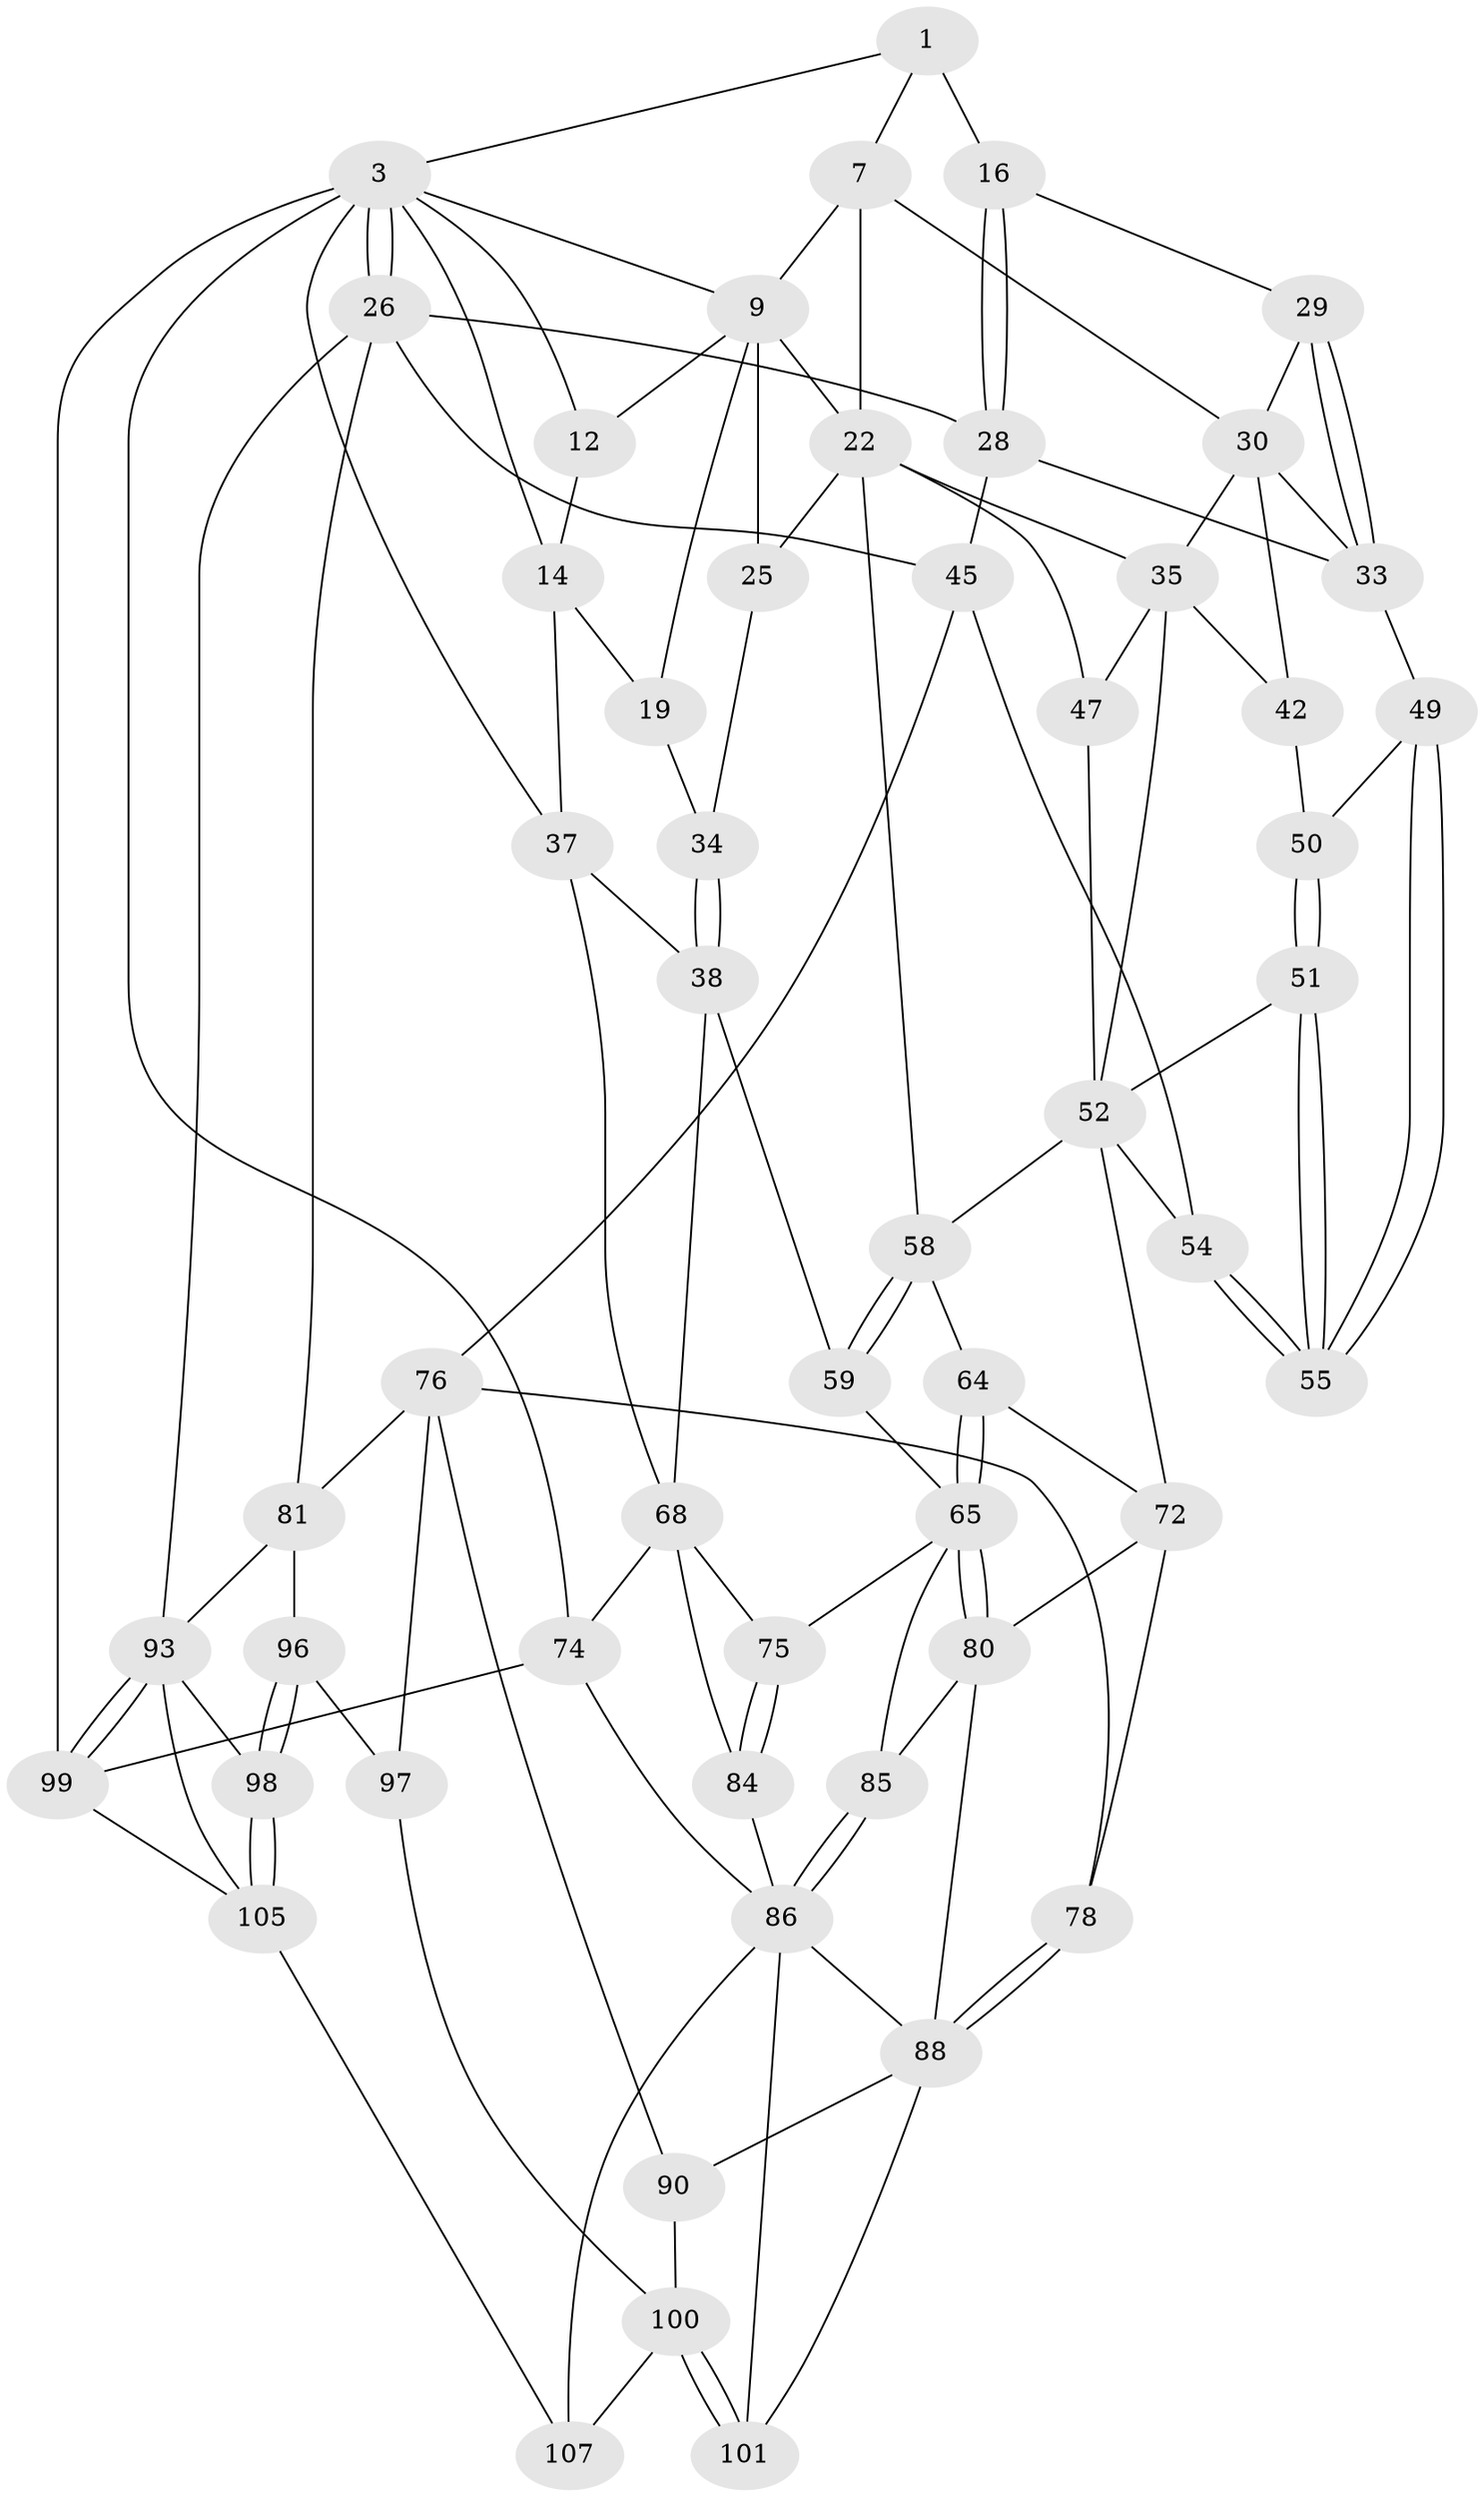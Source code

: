 // original degree distribution, {3: 0.01834862385321101, 4: 0.21100917431192662, 6: 0.1834862385321101, 5: 0.5871559633027523}
// Generated by graph-tools (version 1.1) at 2025/16/03/09/25 04:16:54]
// undirected, 54 vertices, 123 edges
graph export_dot {
graph [start="1"]
  node [color=gray90,style=filled];
  1 [pos="+0.5566878203434853+0",super="+6+2"];
  3 [pos="+1+0",super="+4"];
  7 [pos="+0.6192876646528149+0.14992860049880416",super="+8"];
  9 [pos="+0.4556922654583811+0.1140635182741423",super="+10"];
  12 [pos="+0.21914306335549663+0"];
  14 [pos="+0.06951144430550905+0.10438453240498931",super="+21+15"];
  16 [pos="+0.8367169074080005+0.07501791645264431",super="+17"];
  19 [pos="+0.18098547039871585+0.12683774078928378",super="+20"];
  22 [pos="+0.499867058513611+0.30384398620208375",super="+23"];
  25 [pos="+0.284079781611576+0.31163963660824107"];
  26 [pos="+1+0.2453309463561338",super="+27+70"];
  28 [pos="+0.956642182657346+0.2468769299333824",super="+32"];
  29 [pos="+0.7519526942637171+0.285328263339664"];
  30 [pos="+0.7465306566370538+0.28637228060188785",super="+31+41"];
  33 [pos="+0.8207549256635027+0.330986250908857",super="+44"];
  34 [pos="+0.2396039714706158+0.32067275068230244"];
  35 [pos="+0.5697594192785411+0.332306233534816",super="+36+43"];
  37 [pos="+0+0.2907141011090941",super="+40"];
  38 [pos="+0.22949398727567813+0.33363292650318715",super="+39+60"];
  42 [pos="+0.6709141735027787+0.3364282555303162"];
  45 [pos="+0.9452818487366219+0.5689953845185266",super="+46"];
  47 [pos="+0.4870021156353005+0.4285806442201225"];
  49 [pos="+0.7399735849623168+0.4135924680058303"];
  50 [pos="+0.6886830571714901+0.3971072590156994"];
  51 [pos="+0.6601819374142852+0.47149845360935"];
  52 [pos="+0.5984418120303979+0.45656662674953863",super="+56"];
  54 [pos="+0.7628965709732252+0.560032518515566"];
  55 [pos="+0.7548576694531464+0.5491276849070408"];
  58 [pos="+0.37797800881509913+0.4598755513391922",super="+62"];
  59 [pos="+0.2752837578232819+0.5636934948836563"];
  64 [pos="+0.4437905095948714+0.6183819427481083"];
  65 [pos="+0.3572549355106086+0.6503670332216918",super="+66"];
  68 [pos="+0.0829474478891389+0.5966648130451856",super="+69"];
  72 [pos="+0.5161457857515716+0.624096047543101",super="+79"];
  74 [pos="+0+1"];
  75 [pos="+0.16022687398361865+0.6705449375881019"];
  76 [pos="+0.8175734636912229+0.6173085341005438",super="+77+83"];
  78 [pos="+0.5543907218754814+0.6847486191645239"];
  80 [pos="+0.43958589999492315+0.7889705386616496",super="+87"];
  81 [pos="+0.8889663900628336+0.8080074711598636",super="+82"];
  84 [pos="+0.1093605420448556+0.8148472593505584"];
  85 [pos="+0.3011142898187437+0.7617841104086795"];
  86 [pos="+0.1765170974831783+0.8792061826119867",super="+104"];
  88 [pos="+0.5801551425730064+0.819889758552507",super="+89"];
  90 [pos="+0.6775469275973057+0.8408348694503113",super="+91"];
  93 [pos="+1+0.7930640497123601",super="+94"];
  96 [pos="+0.8425679555397925+0.877441859822687"];
  97 [pos="+0.7196714144891306+0.883240589808472"];
  98 [pos="+0.8738525622091275+0.9239032299562903"];
  99 [pos="+1+1"];
  100 [pos="+0.5783424329569115+0.956618057987784",super="+103"];
  101 [pos="+0.4685361317248165+1"];
  105 [pos="+0.8850405620631573+0.9891787910184183",super="+106"];
  107 [pos="+0.7985940171370646+1"];
  1 -- 7;
  1 -- 16 [weight=2];
  1 -- 3;
  3 -- 26;
  3 -- 26;
  3 -- 99;
  3 -- 37;
  3 -- 9;
  3 -- 74;
  3 -- 12;
  3 -- 14;
  7 -- 30;
  7 -- 9;
  7 -- 22;
  9 -- 19;
  9 -- 22;
  9 -- 12;
  9 -- 25;
  12 -- 14;
  14 -- 37;
  14 -- 19 [weight=2];
  16 -- 28;
  16 -- 28;
  16 -- 29;
  19 -- 34;
  22 -- 58;
  22 -- 25;
  22 -- 47;
  22 -- 35;
  25 -- 34;
  26 -- 28;
  26 -- 45 [weight=2];
  26 -- 81;
  26 -- 93;
  28 -- 33;
  28 -- 45;
  29 -- 30;
  29 -- 33;
  29 -- 33;
  30 -- 35;
  30 -- 33;
  30 -- 42;
  33 -- 49;
  34 -- 38;
  34 -- 38;
  35 -- 47;
  35 -- 42;
  35 -- 52;
  37 -- 38;
  37 -- 68;
  38 -- 59;
  38 -- 68;
  42 -- 50;
  45 -- 54;
  45 -- 76;
  47 -- 52;
  49 -- 50;
  49 -- 55;
  49 -- 55;
  50 -- 51;
  50 -- 51;
  51 -- 52;
  51 -- 55;
  51 -- 55;
  52 -- 54;
  52 -- 72;
  52 -- 58;
  54 -- 55;
  54 -- 55;
  58 -- 59;
  58 -- 59;
  58 -- 64;
  59 -- 65;
  64 -- 65;
  64 -- 65;
  64 -- 72;
  65 -- 80;
  65 -- 80;
  65 -- 75;
  65 -- 85;
  68 -- 75;
  68 -- 74;
  68 -- 84;
  72 -- 80;
  72 -- 78;
  74 -- 99;
  74 -- 86;
  75 -- 84;
  75 -- 84;
  76 -- 90 [weight=2];
  76 -- 78;
  76 -- 81;
  76 -- 97;
  78 -- 88;
  78 -- 88;
  80 -- 85;
  80 -- 88;
  81 -- 96;
  81 -- 93;
  84 -- 86;
  85 -- 86;
  85 -- 86;
  86 -- 101;
  86 -- 88;
  86 -- 107;
  88 -- 90;
  88 -- 101;
  90 -- 100;
  93 -- 99;
  93 -- 99;
  93 -- 98;
  93 -- 105;
  96 -- 97;
  96 -- 98;
  96 -- 98;
  97 -- 100;
  98 -- 105;
  98 -- 105;
  99 -- 105;
  100 -- 101;
  100 -- 101;
  100 -- 107;
  105 -- 107;
}
